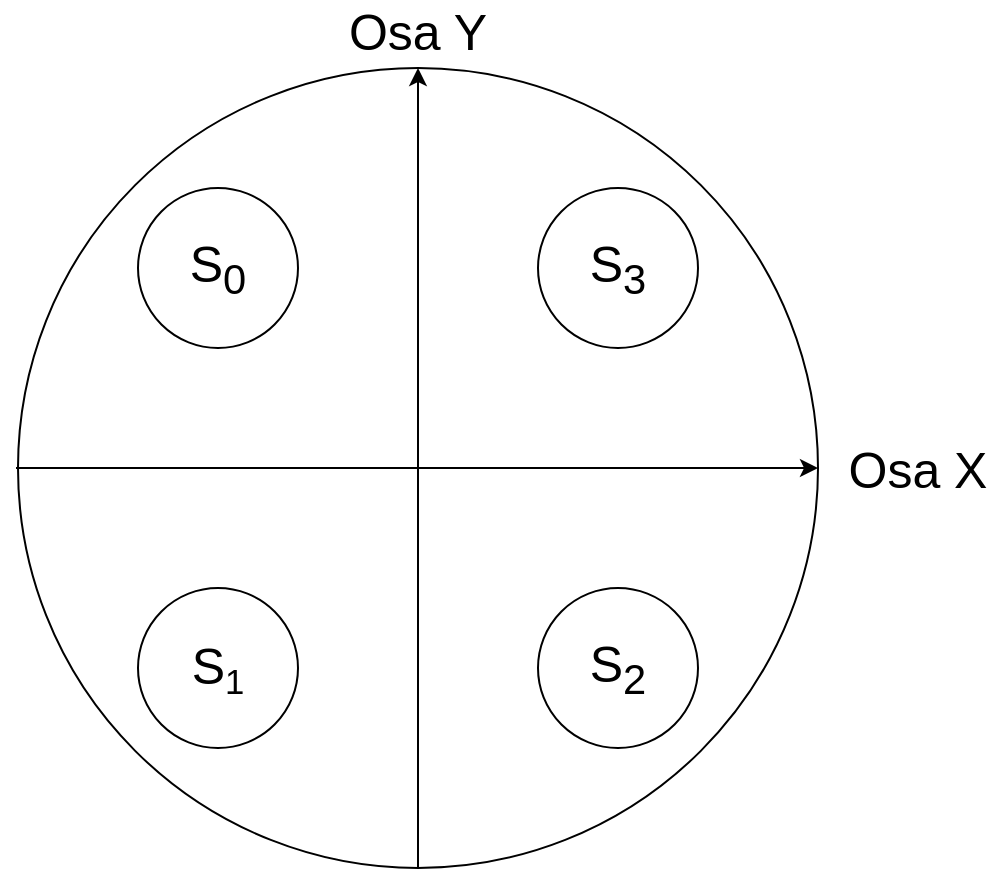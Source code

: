 <mxfile version="14.4.2" type="device"><diagram id="Mg_swPhpSAr9Zew5M6qC" name="Page-1"><mxGraphModel dx="1185" dy="674" grid="1" gridSize="10" guides="1" tooltips="1" connect="1" arrows="1" fold="1" page="1" pageScale="1" pageWidth="827" pageHeight="1169" math="0" shadow="0"><root><mxCell id="0"/><mxCell id="1" parent="0"/><mxCell id="jwFoqH0Z-f_z06KOGINr-12" value="" style="ellipse;whiteSpace=wrap;html=1;aspect=fixed;" vertex="1" parent="1"><mxGeometry x="140" y="140" width="400" height="400" as="geometry"/></mxCell><mxCell id="jwFoqH0Z-f_z06KOGINr-1" value="" style="ellipse;whiteSpace=wrap;html=1;aspect=fixed;" vertex="1" parent="1"><mxGeometry x="200" y="200" width="80" height="80" as="geometry"/></mxCell><mxCell id="jwFoqH0Z-f_z06KOGINr-2" value="" style="ellipse;whiteSpace=wrap;html=1;aspect=fixed;" vertex="1" parent="1"><mxGeometry x="400" y="200" width="80" height="80" as="geometry"/></mxCell><mxCell id="jwFoqH0Z-f_z06KOGINr-3" value="" style="ellipse;whiteSpace=wrap;html=1;aspect=fixed;" vertex="1" parent="1"><mxGeometry x="200" y="400" width="80" height="80" as="geometry"/></mxCell><mxCell id="jwFoqH0Z-f_z06KOGINr-4" value="" style="ellipse;whiteSpace=wrap;html=1;aspect=fixed;" vertex="1" parent="1"><mxGeometry x="400" y="400" width="80" height="80" as="geometry"/></mxCell><mxCell id="jwFoqH0Z-f_z06KOGINr-6" value="" style="endArrow=classic;html=1;entryX=0.5;entryY=0;entryDx=0;entryDy=0;exitX=0.5;exitY=1;exitDx=0;exitDy=0;" edge="1" parent="1" source="jwFoqH0Z-f_z06KOGINr-12" target="jwFoqH0Z-f_z06KOGINr-12"><mxGeometry width="50" height="50" relative="1" as="geometry"><mxPoint x="340" y="520" as="sourcePoint"/><mxPoint x="340" y="160" as="targetPoint"/></mxGeometry></mxCell><mxCell id="jwFoqH0Z-f_z06KOGINr-7" value="" style="endArrow=classic;html=1;exitX=0;exitY=0.5;exitDx=0;exitDy=0;" edge="1" parent="1"><mxGeometry width="50" height="50" relative="1" as="geometry"><mxPoint x="139.0" y="340" as="sourcePoint"/><mxPoint x="540" y="340" as="targetPoint"/></mxGeometry></mxCell><mxCell id="jwFoqH0Z-f_z06KOGINr-8" value="&lt;font style=&quot;font-size: 25px&quot;&gt;S&lt;sub&gt;0&lt;/sub&gt;&lt;/font&gt;" style="text;html=1;strokeColor=none;fillColor=none;align=center;verticalAlign=middle;whiteSpace=wrap;rounded=0;" vertex="1" parent="1"><mxGeometry x="220" y="230" width="40" height="20" as="geometry"/></mxCell><mxCell id="jwFoqH0Z-f_z06KOGINr-9" value="&lt;font style=&quot;font-size: 25px&quot;&gt;S&lt;/font&gt;&lt;font style=&quot;font-size: 20.833px&quot;&gt;&lt;sub&gt;1&lt;/sub&gt;&lt;/font&gt;" style="text;html=1;strokeColor=none;fillColor=none;align=center;verticalAlign=middle;whiteSpace=wrap;rounded=0;" vertex="1" parent="1"><mxGeometry x="220" y="430" width="40" height="20" as="geometry"/></mxCell><mxCell id="jwFoqH0Z-f_z06KOGINr-10" value="&lt;font style=&quot;font-size: 25px&quot;&gt;S&lt;sub&gt;3&lt;/sub&gt;&lt;/font&gt;" style="text;html=1;strokeColor=none;fillColor=none;align=center;verticalAlign=middle;whiteSpace=wrap;rounded=0;" vertex="1" parent="1"><mxGeometry x="420" y="230" width="40" height="20" as="geometry"/></mxCell><mxCell id="jwFoqH0Z-f_z06KOGINr-11" value="&lt;font style=&quot;font-size: 25px&quot;&gt;S&lt;sub&gt;2&lt;/sub&gt;&lt;/font&gt;" style="text;html=1;strokeColor=none;fillColor=none;align=center;verticalAlign=middle;whiteSpace=wrap;rounded=0;" vertex="1" parent="1"><mxGeometry x="420" y="430" width="40" height="20" as="geometry"/></mxCell><mxCell id="jwFoqH0Z-f_z06KOGINr-13" value="Osa X" style="text;html=1;strokeColor=none;fillColor=none;align=center;verticalAlign=middle;whiteSpace=wrap;rounded=0;fontSize=25;" vertex="1" parent="1"><mxGeometry x="550" y="330" width="80" height="20" as="geometry"/></mxCell><mxCell id="jwFoqH0Z-f_z06KOGINr-14" value="Osa Y" style="text;html=1;strokeColor=none;fillColor=none;align=center;verticalAlign=middle;whiteSpace=wrap;rounded=0;fontSize=25;" vertex="1" parent="1"><mxGeometry x="300" y="110" width="80" height="22" as="geometry"/></mxCell></root></mxGraphModel></diagram></mxfile>